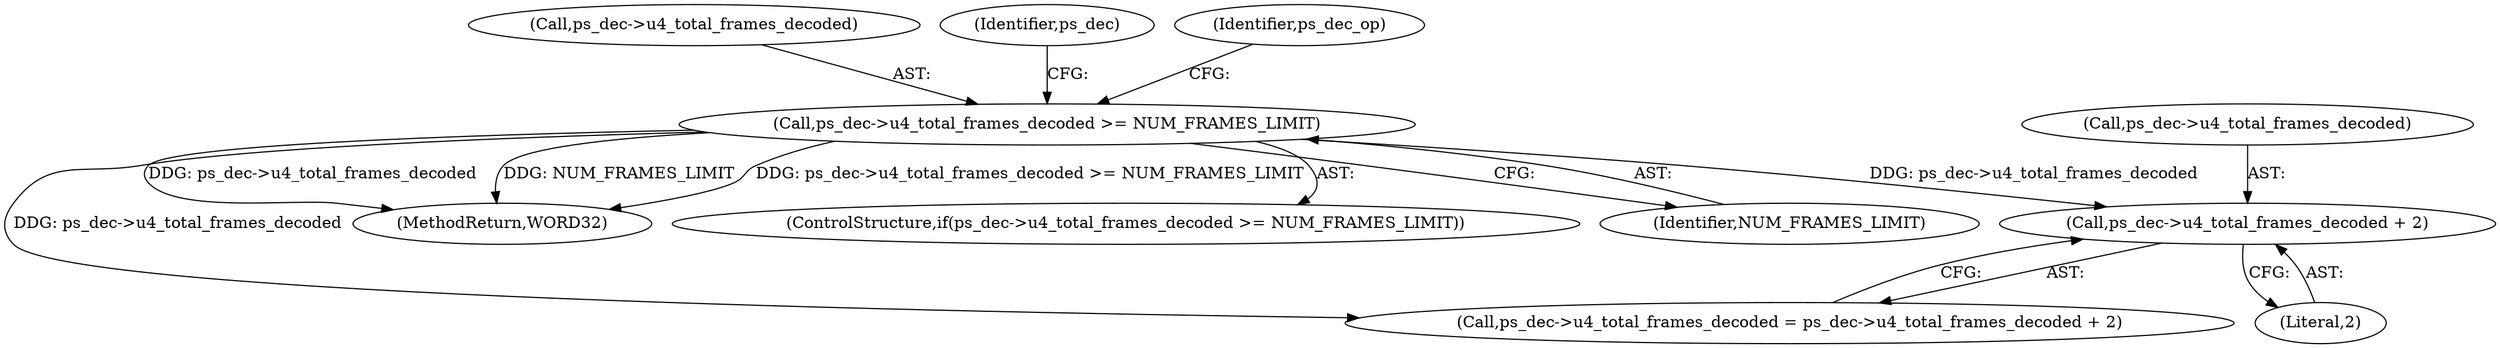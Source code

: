 digraph "0_Android_0b23c81c3dd9ec38f7e6806a3955fed1925541a0@pointer" {
"1001979" [label="(Call,ps_dec->u4_total_frames_decoded + 2)"];
"1000471" [label="(Call,ps_dec->u4_total_frames_decoded >= NUM_FRAMES_LIMIT)"];
"1000472" [label="(Call,ps_dec->u4_total_frames_decoded)"];
"1001975" [label="(Call,ps_dec->u4_total_frames_decoded = ps_dec->u4_total_frames_decoded + 2)"];
"1001983" [label="(Literal,2)"];
"1002226" [label="(MethodReturn,WORD32)"];
"1000486" [label="(Identifier,ps_dec)"];
"1000470" [label="(ControlStructure,if(ps_dec->u4_total_frames_decoded >= NUM_FRAMES_LIMIT))"];
"1000479" [label="(Identifier,ps_dec_op)"];
"1001979" [label="(Call,ps_dec->u4_total_frames_decoded + 2)"];
"1000471" [label="(Call,ps_dec->u4_total_frames_decoded >= NUM_FRAMES_LIMIT)"];
"1001980" [label="(Call,ps_dec->u4_total_frames_decoded)"];
"1000475" [label="(Identifier,NUM_FRAMES_LIMIT)"];
"1001979" -> "1001975"  [label="AST: "];
"1001979" -> "1001983"  [label="CFG: "];
"1001980" -> "1001979"  [label="AST: "];
"1001983" -> "1001979"  [label="AST: "];
"1001975" -> "1001979"  [label="CFG: "];
"1000471" -> "1001979"  [label="DDG: ps_dec->u4_total_frames_decoded"];
"1000471" -> "1000470"  [label="AST: "];
"1000471" -> "1000475"  [label="CFG: "];
"1000472" -> "1000471"  [label="AST: "];
"1000475" -> "1000471"  [label="AST: "];
"1000479" -> "1000471"  [label="CFG: "];
"1000486" -> "1000471"  [label="CFG: "];
"1000471" -> "1002226"  [label="DDG: ps_dec->u4_total_frames_decoded"];
"1000471" -> "1002226"  [label="DDG: NUM_FRAMES_LIMIT"];
"1000471" -> "1002226"  [label="DDG: ps_dec->u4_total_frames_decoded >= NUM_FRAMES_LIMIT"];
"1000471" -> "1001975"  [label="DDG: ps_dec->u4_total_frames_decoded"];
}
